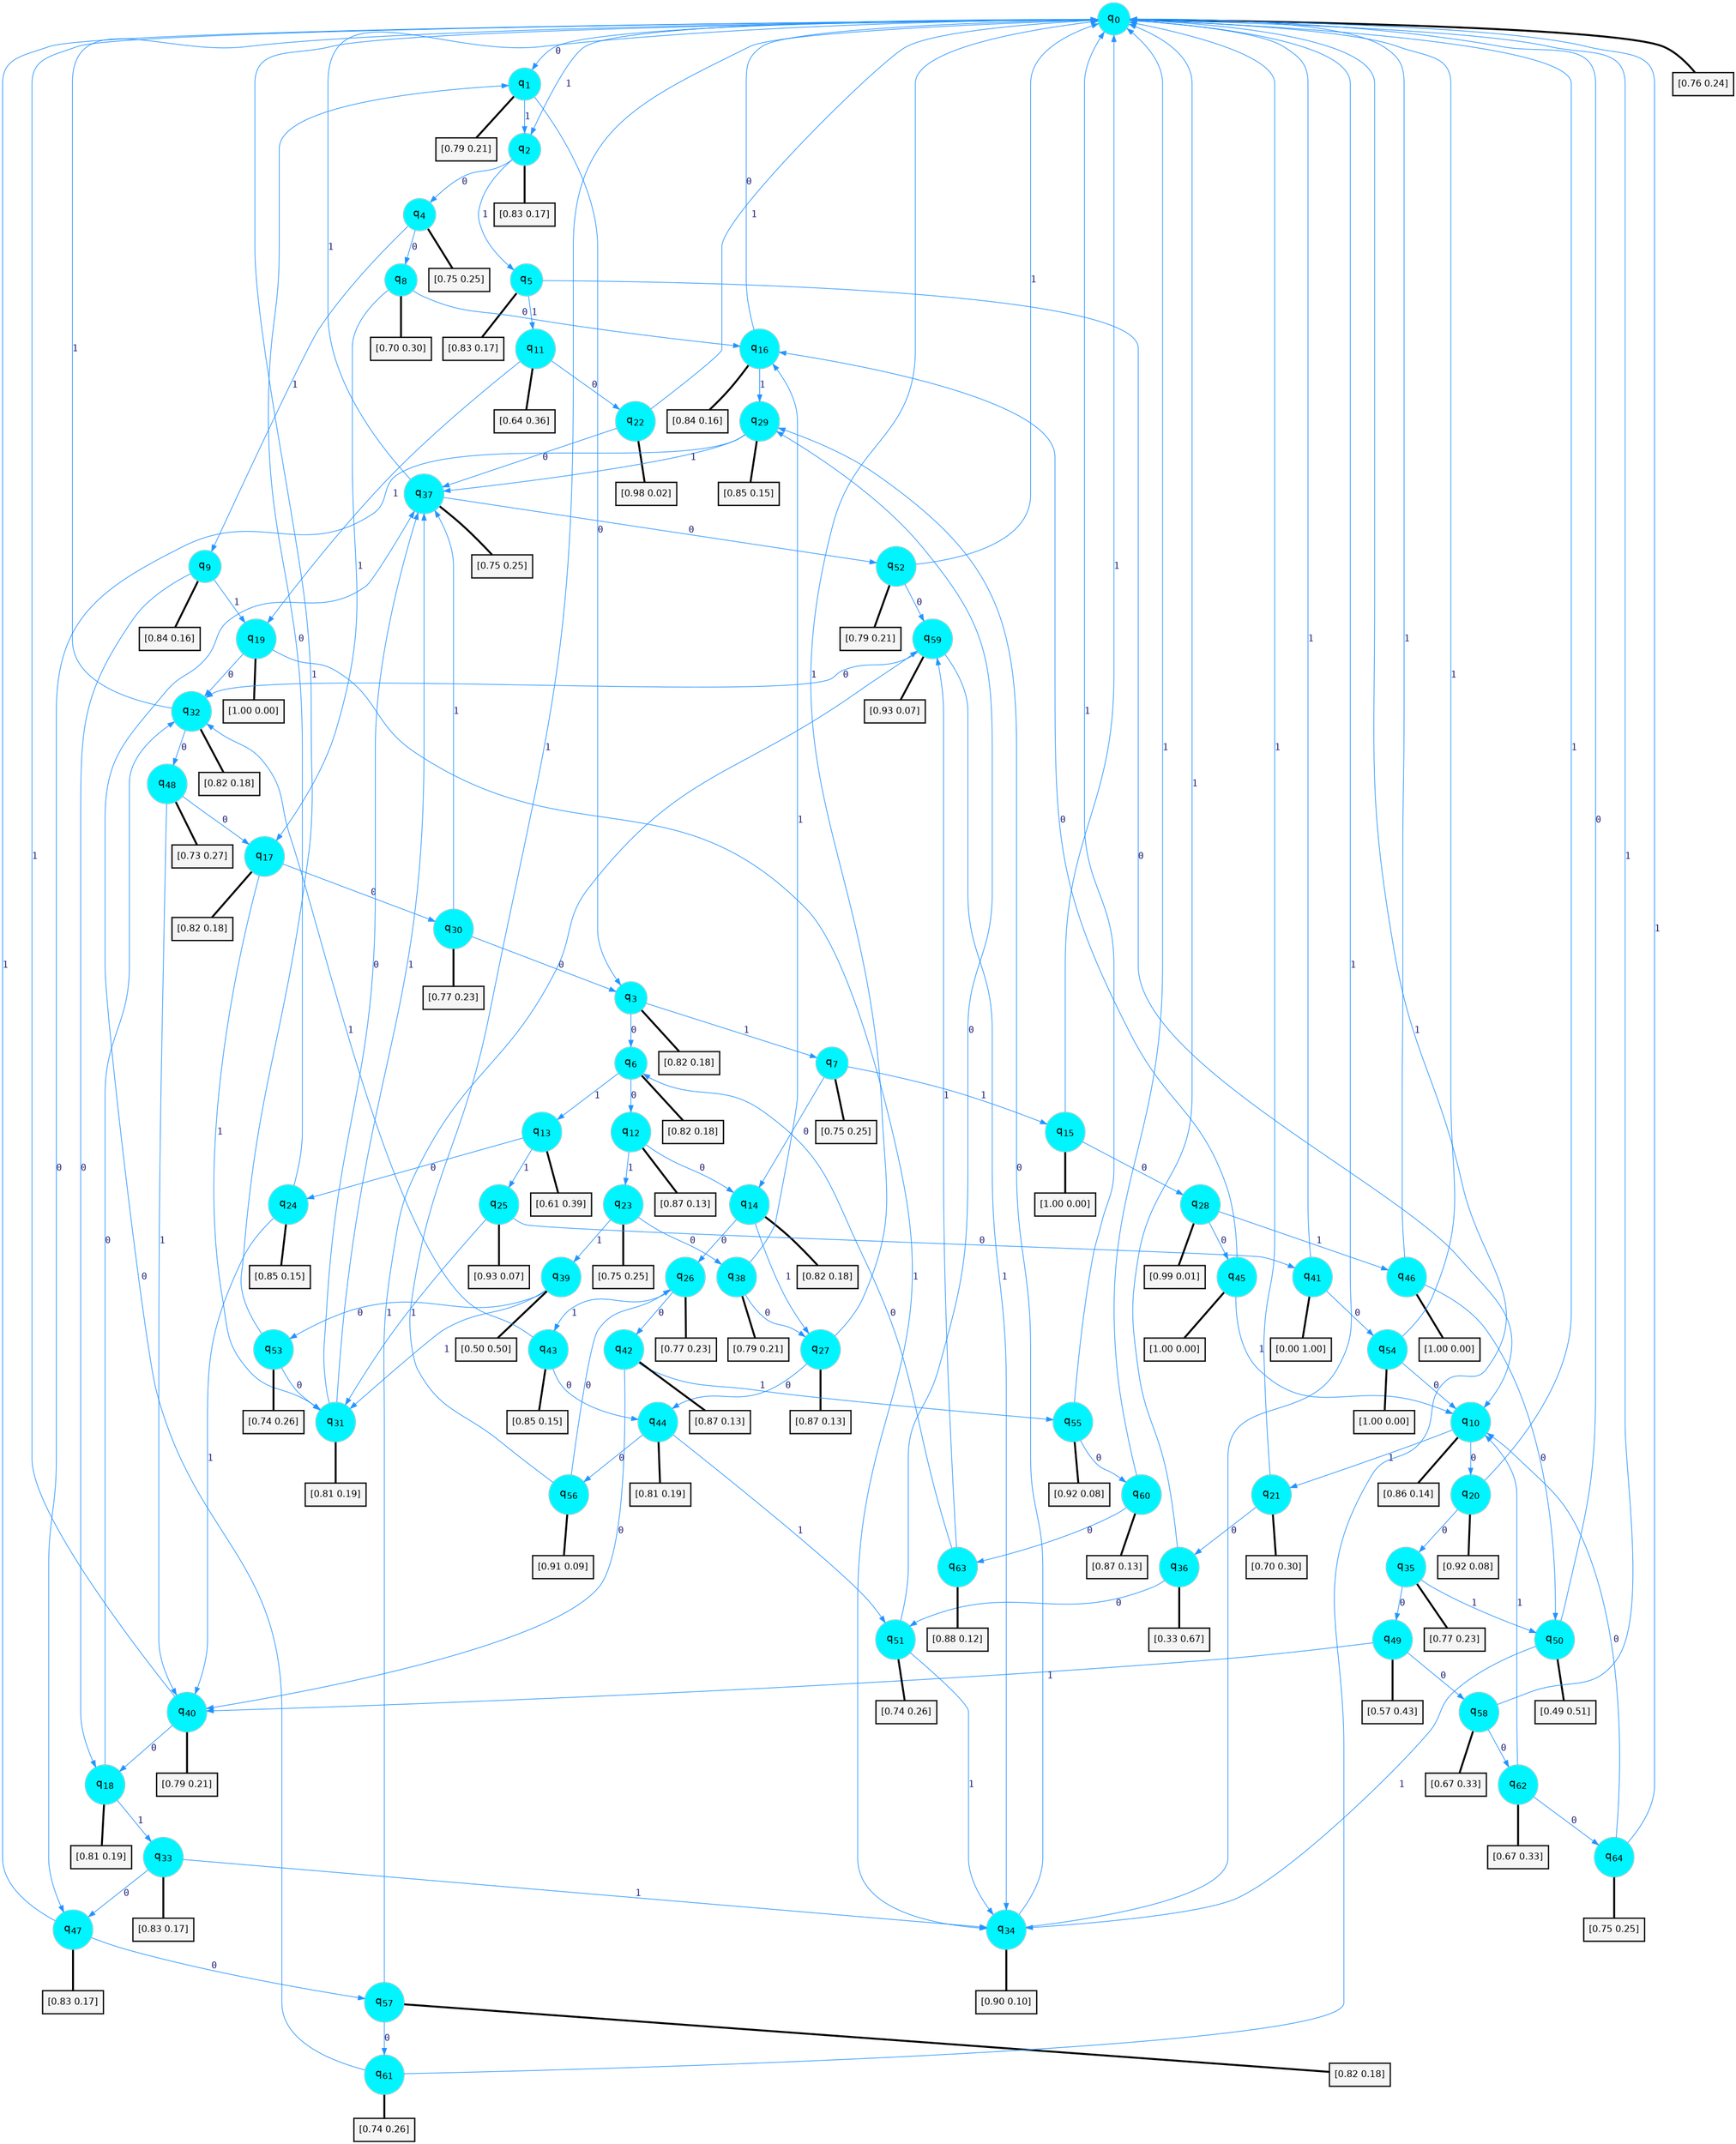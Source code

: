 digraph G {
graph [
bgcolor=transparent, dpi=300, rankdir=TD, size="40,25"];
node [
color=gray, fillcolor=turquoise1, fontcolor=black, fontname=Helvetica, fontsize=16, fontweight=bold, shape=circle, style=filled];
edge [
arrowsize=1, color=dodgerblue1, fontcolor=midnightblue, fontname=courier, fontweight=bold, penwidth=1, style=solid, weight=20];
0[label=<q<SUB>0</SUB>>];
1[label=<q<SUB>1</SUB>>];
2[label=<q<SUB>2</SUB>>];
3[label=<q<SUB>3</SUB>>];
4[label=<q<SUB>4</SUB>>];
5[label=<q<SUB>5</SUB>>];
6[label=<q<SUB>6</SUB>>];
7[label=<q<SUB>7</SUB>>];
8[label=<q<SUB>8</SUB>>];
9[label=<q<SUB>9</SUB>>];
10[label=<q<SUB>10</SUB>>];
11[label=<q<SUB>11</SUB>>];
12[label=<q<SUB>12</SUB>>];
13[label=<q<SUB>13</SUB>>];
14[label=<q<SUB>14</SUB>>];
15[label=<q<SUB>15</SUB>>];
16[label=<q<SUB>16</SUB>>];
17[label=<q<SUB>17</SUB>>];
18[label=<q<SUB>18</SUB>>];
19[label=<q<SUB>19</SUB>>];
20[label=<q<SUB>20</SUB>>];
21[label=<q<SUB>21</SUB>>];
22[label=<q<SUB>22</SUB>>];
23[label=<q<SUB>23</SUB>>];
24[label=<q<SUB>24</SUB>>];
25[label=<q<SUB>25</SUB>>];
26[label=<q<SUB>26</SUB>>];
27[label=<q<SUB>27</SUB>>];
28[label=<q<SUB>28</SUB>>];
29[label=<q<SUB>29</SUB>>];
30[label=<q<SUB>30</SUB>>];
31[label=<q<SUB>31</SUB>>];
32[label=<q<SUB>32</SUB>>];
33[label=<q<SUB>33</SUB>>];
34[label=<q<SUB>34</SUB>>];
35[label=<q<SUB>35</SUB>>];
36[label=<q<SUB>36</SUB>>];
37[label=<q<SUB>37</SUB>>];
38[label=<q<SUB>38</SUB>>];
39[label=<q<SUB>39</SUB>>];
40[label=<q<SUB>40</SUB>>];
41[label=<q<SUB>41</SUB>>];
42[label=<q<SUB>42</SUB>>];
43[label=<q<SUB>43</SUB>>];
44[label=<q<SUB>44</SUB>>];
45[label=<q<SUB>45</SUB>>];
46[label=<q<SUB>46</SUB>>];
47[label=<q<SUB>47</SUB>>];
48[label=<q<SUB>48</SUB>>];
49[label=<q<SUB>49</SUB>>];
50[label=<q<SUB>50</SUB>>];
51[label=<q<SUB>51</SUB>>];
52[label=<q<SUB>52</SUB>>];
53[label=<q<SUB>53</SUB>>];
54[label=<q<SUB>54</SUB>>];
55[label=<q<SUB>55</SUB>>];
56[label=<q<SUB>56</SUB>>];
57[label=<q<SUB>57</SUB>>];
58[label=<q<SUB>58</SUB>>];
59[label=<q<SUB>59</SUB>>];
60[label=<q<SUB>60</SUB>>];
61[label=<q<SUB>61</SUB>>];
62[label=<q<SUB>62</SUB>>];
63[label=<q<SUB>63</SUB>>];
64[label=<q<SUB>64</SUB>>];
65[label="[0.76 0.24]", shape=box,fontcolor=black, fontname=Helvetica, fontsize=14, penwidth=2, fillcolor=whitesmoke,color=black];
66[label="[0.79 0.21]", shape=box,fontcolor=black, fontname=Helvetica, fontsize=14, penwidth=2, fillcolor=whitesmoke,color=black];
67[label="[0.83 0.17]", shape=box,fontcolor=black, fontname=Helvetica, fontsize=14, penwidth=2, fillcolor=whitesmoke,color=black];
68[label="[0.82 0.18]", shape=box,fontcolor=black, fontname=Helvetica, fontsize=14, penwidth=2, fillcolor=whitesmoke,color=black];
69[label="[0.75 0.25]", shape=box,fontcolor=black, fontname=Helvetica, fontsize=14, penwidth=2, fillcolor=whitesmoke,color=black];
70[label="[0.83 0.17]", shape=box,fontcolor=black, fontname=Helvetica, fontsize=14, penwidth=2, fillcolor=whitesmoke,color=black];
71[label="[0.82 0.18]", shape=box,fontcolor=black, fontname=Helvetica, fontsize=14, penwidth=2, fillcolor=whitesmoke,color=black];
72[label="[0.75 0.25]", shape=box,fontcolor=black, fontname=Helvetica, fontsize=14, penwidth=2, fillcolor=whitesmoke,color=black];
73[label="[0.70 0.30]", shape=box,fontcolor=black, fontname=Helvetica, fontsize=14, penwidth=2, fillcolor=whitesmoke,color=black];
74[label="[0.84 0.16]", shape=box,fontcolor=black, fontname=Helvetica, fontsize=14, penwidth=2, fillcolor=whitesmoke,color=black];
75[label="[0.86 0.14]", shape=box,fontcolor=black, fontname=Helvetica, fontsize=14, penwidth=2, fillcolor=whitesmoke,color=black];
76[label="[0.64 0.36]", shape=box,fontcolor=black, fontname=Helvetica, fontsize=14, penwidth=2, fillcolor=whitesmoke,color=black];
77[label="[0.87 0.13]", shape=box,fontcolor=black, fontname=Helvetica, fontsize=14, penwidth=2, fillcolor=whitesmoke,color=black];
78[label="[0.61 0.39]", shape=box,fontcolor=black, fontname=Helvetica, fontsize=14, penwidth=2, fillcolor=whitesmoke,color=black];
79[label="[0.82 0.18]", shape=box,fontcolor=black, fontname=Helvetica, fontsize=14, penwidth=2, fillcolor=whitesmoke,color=black];
80[label="[1.00 0.00]", shape=box,fontcolor=black, fontname=Helvetica, fontsize=14, penwidth=2, fillcolor=whitesmoke,color=black];
81[label="[0.84 0.16]", shape=box,fontcolor=black, fontname=Helvetica, fontsize=14, penwidth=2, fillcolor=whitesmoke,color=black];
82[label="[0.82 0.18]", shape=box,fontcolor=black, fontname=Helvetica, fontsize=14, penwidth=2, fillcolor=whitesmoke,color=black];
83[label="[0.81 0.19]", shape=box,fontcolor=black, fontname=Helvetica, fontsize=14, penwidth=2, fillcolor=whitesmoke,color=black];
84[label="[1.00 0.00]", shape=box,fontcolor=black, fontname=Helvetica, fontsize=14, penwidth=2, fillcolor=whitesmoke,color=black];
85[label="[0.92 0.08]", shape=box,fontcolor=black, fontname=Helvetica, fontsize=14, penwidth=2, fillcolor=whitesmoke,color=black];
86[label="[0.70 0.30]", shape=box,fontcolor=black, fontname=Helvetica, fontsize=14, penwidth=2, fillcolor=whitesmoke,color=black];
87[label="[0.98 0.02]", shape=box,fontcolor=black, fontname=Helvetica, fontsize=14, penwidth=2, fillcolor=whitesmoke,color=black];
88[label="[0.75 0.25]", shape=box,fontcolor=black, fontname=Helvetica, fontsize=14, penwidth=2, fillcolor=whitesmoke,color=black];
89[label="[0.85 0.15]", shape=box,fontcolor=black, fontname=Helvetica, fontsize=14, penwidth=2, fillcolor=whitesmoke,color=black];
90[label="[0.93 0.07]", shape=box,fontcolor=black, fontname=Helvetica, fontsize=14, penwidth=2, fillcolor=whitesmoke,color=black];
91[label="[0.77 0.23]", shape=box,fontcolor=black, fontname=Helvetica, fontsize=14, penwidth=2, fillcolor=whitesmoke,color=black];
92[label="[0.87 0.13]", shape=box,fontcolor=black, fontname=Helvetica, fontsize=14, penwidth=2, fillcolor=whitesmoke,color=black];
93[label="[0.99 0.01]", shape=box,fontcolor=black, fontname=Helvetica, fontsize=14, penwidth=2, fillcolor=whitesmoke,color=black];
94[label="[0.85 0.15]", shape=box,fontcolor=black, fontname=Helvetica, fontsize=14, penwidth=2, fillcolor=whitesmoke,color=black];
95[label="[0.77 0.23]", shape=box,fontcolor=black, fontname=Helvetica, fontsize=14, penwidth=2, fillcolor=whitesmoke,color=black];
96[label="[0.81 0.19]", shape=box,fontcolor=black, fontname=Helvetica, fontsize=14, penwidth=2, fillcolor=whitesmoke,color=black];
97[label="[0.82 0.18]", shape=box,fontcolor=black, fontname=Helvetica, fontsize=14, penwidth=2, fillcolor=whitesmoke,color=black];
98[label="[0.83 0.17]", shape=box,fontcolor=black, fontname=Helvetica, fontsize=14, penwidth=2, fillcolor=whitesmoke,color=black];
99[label="[0.90 0.10]", shape=box,fontcolor=black, fontname=Helvetica, fontsize=14, penwidth=2, fillcolor=whitesmoke,color=black];
100[label="[0.77 0.23]", shape=box,fontcolor=black, fontname=Helvetica, fontsize=14, penwidth=2, fillcolor=whitesmoke,color=black];
101[label="[0.33 0.67]", shape=box,fontcolor=black, fontname=Helvetica, fontsize=14, penwidth=2, fillcolor=whitesmoke,color=black];
102[label="[0.75 0.25]", shape=box,fontcolor=black, fontname=Helvetica, fontsize=14, penwidth=2, fillcolor=whitesmoke,color=black];
103[label="[0.79 0.21]", shape=box,fontcolor=black, fontname=Helvetica, fontsize=14, penwidth=2, fillcolor=whitesmoke,color=black];
104[label="[0.50 0.50]", shape=box,fontcolor=black, fontname=Helvetica, fontsize=14, penwidth=2, fillcolor=whitesmoke,color=black];
105[label="[0.79 0.21]", shape=box,fontcolor=black, fontname=Helvetica, fontsize=14, penwidth=2, fillcolor=whitesmoke,color=black];
106[label="[0.00 1.00]", shape=box,fontcolor=black, fontname=Helvetica, fontsize=14, penwidth=2, fillcolor=whitesmoke,color=black];
107[label="[0.87 0.13]", shape=box,fontcolor=black, fontname=Helvetica, fontsize=14, penwidth=2, fillcolor=whitesmoke,color=black];
108[label="[0.85 0.15]", shape=box,fontcolor=black, fontname=Helvetica, fontsize=14, penwidth=2, fillcolor=whitesmoke,color=black];
109[label="[0.81 0.19]", shape=box,fontcolor=black, fontname=Helvetica, fontsize=14, penwidth=2, fillcolor=whitesmoke,color=black];
110[label="[1.00 0.00]", shape=box,fontcolor=black, fontname=Helvetica, fontsize=14, penwidth=2, fillcolor=whitesmoke,color=black];
111[label="[1.00 0.00]", shape=box,fontcolor=black, fontname=Helvetica, fontsize=14, penwidth=2, fillcolor=whitesmoke,color=black];
112[label="[0.83 0.17]", shape=box,fontcolor=black, fontname=Helvetica, fontsize=14, penwidth=2, fillcolor=whitesmoke,color=black];
113[label="[0.73 0.27]", shape=box,fontcolor=black, fontname=Helvetica, fontsize=14, penwidth=2, fillcolor=whitesmoke,color=black];
114[label="[0.57 0.43]", shape=box,fontcolor=black, fontname=Helvetica, fontsize=14, penwidth=2, fillcolor=whitesmoke,color=black];
115[label="[0.49 0.51]", shape=box,fontcolor=black, fontname=Helvetica, fontsize=14, penwidth=2, fillcolor=whitesmoke,color=black];
116[label="[0.74 0.26]", shape=box,fontcolor=black, fontname=Helvetica, fontsize=14, penwidth=2, fillcolor=whitesmoke,color=black];
117[label="[0.79 0.21]", shape=box,fontcolor=black, fontname=Helvetica, fontsize=14, penwidth=2, fillcolor=whitesmoke,color=black];
118[label="[0.74 0.26]", shape=box,fontcolor=black, fontname=Helvetica, fontsize=14, penwidth=2, fillcolor=whitesmoke,color=black];
119[label="[1.00 0.00]", shape=box,fontcolor=black, fontname=Helvetica, fontsize=14, penwidth=2, fillcolor=whitesmoke,color=black];
120[label="[0.92 0.08]", shape=box,fontcolor=black, fontname=Helvetica, fontsize=14, penwidth=2, fillcolor=whitesmoke,color=black];
121[label="[0.91 0.09]", shape=box,fontcolor=black, fontname=Helvetica, fontsize=14, penwidth=2, fillcolor=whitesmoke,color=black];
122[label="[0.82 0.18]", shape=box,fontcolor=black, fontname=Helvetica, fontsize=14, penwidth=2, fillcolor=whitesmoke,color=black];
123[label="[0.67 0.33]", shape=box,fontcolor=black, fontname=Helvetica, fontsize=14, penwidth=2, fillcolor=whitesmoke,color=black];
124[label="[0.93 0.07]", shape=box,fontcolor=black, fontname=Helvetica, fontsize=14, penwidth=2, fillcolor=whitesmoke,color=black];
125[label="[0.87 0.13]", shape=box,fontcolor=black, fontname=Helvetica, fontsize=14, penwidth=2, fillcolor=whitesmoke,color=black];
126[label="[0.74 0.26]", shape=box,fontcolor=black, fontname=Helvetica, fontsize=14, penwidth=2, fillcolor=whitesmoke,color=black];
127[label="[0.67 0.33]", shape=box,fontcolor=black, fontname=Helvetica, fontsize=14, penwidth=2, fillcolor=whitesmoke,color=black];
128[label="[0.88 0.12]", shape=box,fontcolor=black, fontname=Helvetica, fontsize=14, penwidth=2, fillcolor=whitesmoke,color=black];
129[label="[0.75 0.25]", shape=box,fontcolor=black, fontname=Helvetica, fontsize=14, penwidth=2, fillcolor=whitesmoke,color=black];
0->1 [label=0];
0->2 [label=1];
0->65 [arrowhead=none, penwidth=3,color=black];
1->3 [label=0];
1->2 [label=1];
1->66 [arrowhead=none, penwidth=3,color=black];
2->4 [label=0];
2->5 [label=1];
2->67 [arrowhead=none, penwidth=3,color=black];
3->6 [label=0];
3->7 [label=1];
3->68 [arrowhead=none, penwidth=3,color=black];
4->8 [label=0];
4->9 [label=1];
4->69 [arrowhead=none, penwidth=3,color=black];
5->10 [label=0];
5->11 [label=1];
5->70 [arrowhead=none, penwidth=3,color=black];
6->12 [label=0];
6->13 [label=1];
6->71 [arrowhead=none, penwidth=3,color=black];
7->14 [label=0];
7->15 [label=1];
7->72 [arrowhead=none, penwidth=3,color=black];
8->16 [label=0];
8->17 [label=1];
8->73 [arrowhead=none, penwidth=3,color=black];
9->18 [label=0];
9->19 [label=1];
9->74 [arrowhead=none, penwidth=3,color=black];
10->20 [label=0];
10->21 [label=1];
10->75 [arrowhead=none, penwidth=3,color=black];
11->22 [label=0];
11->19 [label=1];
11->76 [arrowhead=none, penwidth=3,color=black];
12->14 [label=0];
12->23 [label=1];
12->77 [arrowhead=none, penwidth=3,color=black];
13->24 [label=0];
13->25 [label=1];
13->78 [arrowhead=none, penwidth=3,color=black];
14->26 [label=0];
14->27 [label=1];
14->79 [arrowhead=none, penwidth=3,color=black];
15->28 [label=0];
15->0 [label=1];
15->80 [arrowhead=none, penwidth=3,color=black];
16->0 [label=0];
16->29 [label=1];
16->81 [arrowhead=none, penwidth=3,color=black];
17->30 [label=0];
17->31 [label=1];
17->82 [arrowhead=none, penwidth=3,color=black];
18->32 [label=0];
18->33 [label=1];
18->83 [arrowhead=none, penwidth=3,color=black];
19->32 [label=0];
19->34 [label=1];
19->84 [arrowhead=none, penwidth=3,color=black];
20->35 [label=0];
20->0 [label=1];
20->85 [arrowhead=none, penwidth=3,color=black];
21->36 [label=0];
21->0 [label=1];
21->86 [arrowhead=none, penwidth=3,color=black];
22->37 [label=0];
22->0 [label=1];
22->87 [arrowhead=none, penwidth=3,color=black];
23->38 [label=0];
23->39 [label=1];
23->88 [arrowhead=none, penwidth=3,color=black];
24->1 [label=0];
24->40 [label=1];
24->89 [arrowhead=none, penwidth=3,color=black];
25->41 [label=0];
25->31 [label=1];
25->90 [arrowhead=none, penwidth=3,color=black];
26->42 [label=0];
26->43 [label=1];
26->91 [arrowhead=none, penwidth=3,color=black];
27->44 [label=0];
27->0 [label=1];
27->92 [arrowhead=none, penwidth=3,color=black];
28->45 [label=0];
28->46 [label=1];
28->93 [arrowhead=none, penwidth=3,color=black];
29->47 [label=0];
29->37 [label=1];
29->94 [arrowhead=none, penwidth=3,color=black];
30->3 [label=0];
30->37 [label=1];
30->95 [arrowhead=none, penwidth=3,color=black];
31->37 [label=0];
31->37 [label=1];
31->96 [arrowhead=none, penwidth=3,color=black];
32->48 [label=0];
32->0 [label=1];
32->97 [arrowhead=none, penwidth=3,color=black];
33->47 [label=0];
33->34 [label=1];
33->98 [arrowhead=none, penwidth=3,color=black];
34->29 [label=0];
34->0 [label=1];
34->99 [arrowhead=none, penwidth=3,color=black];
35->49 [label=0];
35->50 [label=1];
35->100 [arrowhead=none, penwidth=3,color=black];
36->51 [label=0];
36->0 [label=1];
36->101 [arrowhead=none, penwidth=3,color=black];
37->52 [label=0];
37->0 [label=1];
37->102 [arrowhead=none, penwidth=3,color=black];
38->27 [label=0];
38->16 [label=1];
38->103 [arrowhead=none, penwidth=3,color=black];
39->53 [label=0];
39->31 [label=1];
39->104 [arrowhead=none, penwidth=3,color=black];
40->18 [label=0];
40->0 [label=1];
40->105 [arrowhead=none, penwidth=3,color=black];
41->54 [label=0];
41->0 [label=1];
41->106 [arrowhead=none, penwidth=3,color=black];
42->40 [label=0];
42->55 [label=1];
42->107 [arrowhead=none, penwidth=3,color=black];
43->44 [label=0];
43->32 [label=1];
43->108 [arrowhead=none, penwidth=3,color=black];
44->56 [label=0];
44->51 [label=1];
44->109 [arrowhead=none, penwidth=3,color=black];
45->16 [label=0];
45->10 [label=1];
45->110 [arrowhead=none, penwidth=3,color=black];
46->50 [label=0];
46->0 [label=1];
46->111 [arrowhead=none, penwidth=3,color=black];
47->57 [label=0];
47->0 [label=1];
47->112 [arrowhead=none, penwidth=3,color=black];
48->17 [label=0];
48->40 [label=1];
48->113 [arrowhead=none, penwidth=3,color=black];
49->58 [label=0];
49->40 [label=1];
49->114 [arrowhead=none, penwidth=3,color=black];
50->0 [label=0];
50->34 [label=1];
50->115 [arrowhead=none, penwidth=3,color=black];
51->29 [label=0];
51->34 [label=1];
51->116 [arrowhead=none, penwidth=3,color=black];
52->59 [label=0];
52->0 [label=1];
52->117 [arrowhead=none, penwidth=3,color=black];
53->31 [label=0];
53->0 [label=1];
53->118 [arrowhead=none, penwidth=3,color=black];
54->10 [label=0];
54->0 [label=1];
54->119 [arrowhead=none, penwidth=3,color=black];
55->60 [label=0];
55->0 [label=1];
55->120 [arrowhead=none, penwidth=3,color=black];
56->26 [label=0];
56->0 [label=1];
56->121 [arrowhead=none, penwidth=3,color=black];
57->61 [label=0];
57->59 [label=1];
57->122 [arrowhead=none, penwidth=3,color=black];
58->62 [label=0];
58->0 [label=1];
58->123 [arrowhead=none, penwidth=3,color=black];
59->32 [label=0];
59->34 [label=1];
59->124 [arrowhead=none, penwidth=3,color=black];
60->63 [label=0];
60->0 [label=1];
60->125 [arrowhead=none, penwidth=3,color=black];
61->37 [label=0];
61->0 [label=1];
61->126 [arrowhead=none, penwidth=3,color=black];
62->64 [label=0];
62->10 [label=1];
62->127 [arrowhead=none, penwidth=3,color=black];
63->6 [label=0];
63->59 [label=1];
63->128 [arrowhead=none, penwidth=3,color=black];
64->10 [label=0];
64->0 [label=1];
64->129 [arrowhead=none, penwidth=3,color=black];
}
